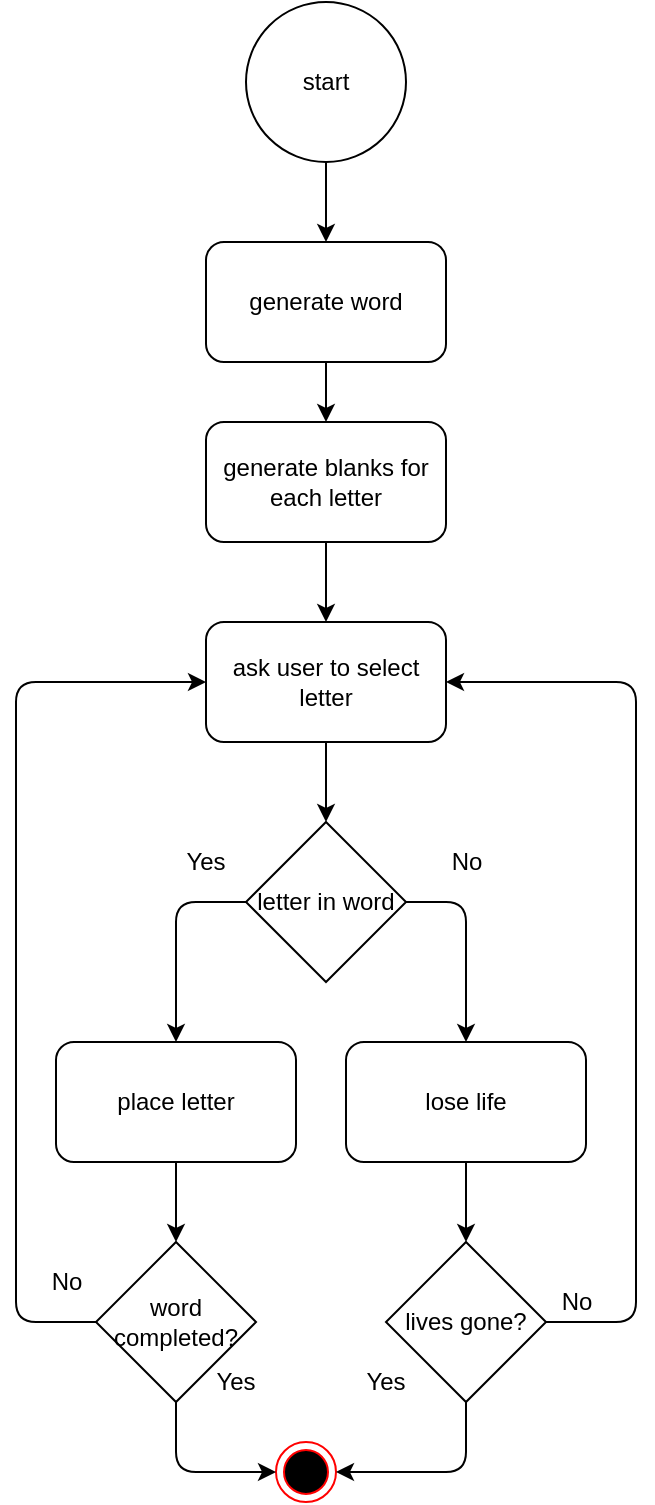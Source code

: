 <mxfile version="14.4.2" type="device"><diagram id="yyi2Gj-hj-pBT1MBX4he" name="Page-1"><mxGraphModel dx="1106" dy="997" grid="1" gridSize="10" guides="1" tooltips="1" connect="1" arrows="1" fold="1" page="1" pageScale="1" pageWidth="827" pageHeight="1169" math="0" shadow="0"><root><mxCell id="0"/><mxCell id="1" parent="0"/><mxCell id="v7MSmUKRmzzY5HO1YPPK-1" value="start" style="ellipse;whiteSpace=wrap;html=1;aspect=fixed;" vertex="1" parent="1"><mxGeometry x="225" y="100" width="80" height="80" as="geometry"/></mxCell><mxCell id="v7MSmUKRmzzY5HO1YPPK-2" value="" style="endArrow=classic;html=1;exitX=0.5;exitY=1;exitDx=0;exitDy=0;entryX=0.5;entryY=0;entryDx=0;entryDy=0;" edge="1" parent="1" source="v7MSmUKRmzzY5HO1YPPK-1" target="v7MSmUKRmzzY5HO1YPPK-26"><mxGeometry width="50" height="50" relative="1" as="geometry"><mxPoint x="530" y="550" as="sourcePoint"/><mxPoint x="270" y="200" as="targetPoint"/></mxGeometry></mxCell><mxCell id="v7MSmUKRmzzY5HO1YPPK-3" value="ask user to select letter" style="rounded=1;whiteSpace=wrap;html=1;" vertex="1" parent="1"><mxGeometry x="205" y="410" width="120" height="60" as="geometry"/></mxCell><mxCell id="v7MSmUKRmzzY5HO1YPPK-4" value="letter in word" style="rhombus;whiteSpace=wrap;html=1;" vertex="1" parent="1"><mxGeometry x="225" y="510" width="80" height="80" as="geometry"/></mxCell><mxCell id="v7MSmUKRmzzY5HO1YPPK-5" value="" style="ellipse;html=1;shape=endState;fillColor=#000000;strokeColor=#ff0000;" vertex="1" parent="1"><mxGeometry x="240" y="820" width="30" height="30" as="geometry"/></mxCell><mxCell id="v7MSmUKRmzzY5HO1YPPK-6" value="Yes" style="text;html=1;strokeColor=none;fillColor=none;align=center;verticalAlign=middle;whiteSpace=wrap;rounded=0;" vertex="1" parent="1"><mxGeometry x="185" y="520" width="40" height="20" as="geometry"/></mxCell><mxCell id="v7MSmUKRmzzY5HO1YPPK-7" value="No" style="text;html=1;align=center;verticalAlign=middle;resizable=0;points=[];autosize=1;" vertex="1" parent="1"><mxGeometry x="320" y="520" width="30" height="20" as="geometry"/></mxCell><mxCell id="v7MSmUKRmzzY5HO1YPPK-8" value="place letter" style="rounded=1;whiteSpace=wrap;html=1;" vertex="1" parent="1"><mxGeometry x="130" y="620" width="120" height="60" as="geometry"/></mxCell><mxCell id="v7MSmUKRmzzY5HO1YPPK-9" value="lose life" style="rounded=1;whiteSpace=wrap;html=1;" vertex="1" parent="1"><mxGeometry x="275" y="620" width="120" height="60" as="geometry"/></mxCell><mxCell id="v7MSmUKRmzzY5HO1YPPK-10" value="lives gone?" style="rhombus;whiteSpace=wrap;html=1;" vertex="1" parent="1"><mxGeometry x="295" y="720" width="80" height="80" as="geometry"/></mxCell><mxCell id="v7MSmUKRmzzY5HO1YPPK-11" value="" style="endArrow=classic;html=1;exitX=1;exitY=0.5;exitDx=0;exitDy=0;entryX=0.5;entryY=0;entryDx=0;entryDy=0;" edge="1" parent="1" source="v7MSmUKRmzzY5HO1YPPK-4" target="v7MSmUKRmzzY5HO1YPPK-9"><mxGeometry width="50" height="50" relative="1" as="geometry"><mxPoint x="385" y="610" as="sourcePoint"/><mxPoint x="435" y="560" as="targetPoint"/><Array as="points"><mxPoint x="335" y="550"/></Array></mxGeometry></mxCell><mxCell id="v7MSmUKRmzzY5HO1YPPK-12" value="" style="endArrow=classic;html=1;entryX=0;entryY=0.5;entryDx=0;entryDy=0;exitX=0;exitY=0.5;exitDx=0;exitDy=0;" edge="1" parent="1" source="v7MSmUKRmzzY5HO1YPPK-16" target="v7MSmUKRmzzY5HO1YPPK-3"><mxGeometry width="50" height="50" relative="1" as="geometry"><mxPoint x="50" y="470" as="sourcePoint"/><mxPoint x="125" y="440" as="targetPoint"/><Array as="points"><mxPoint x="110" y="760"/><mxPoint x="110" y="440"/></Array></mxGeometry></mxCell><mxCell id="v7MSmUKRmzzY5HO1YPPK-13" value="" style="endArrow=classic;html=1;exitX=0.5;exitY=1;exitDx=0;exitDy=0;entryX=0.5;entryY=0;entryDx=0;entryDy=0;" edge="1" parent="1" source="v7MSmUKRmzzY5HO1YPPK-9" target="v7MSmUKRmzzY5HO1YPPK-10"><mxGeometry width="50" height="50" relative="1" as="geometry"><mxPoint x="355" y="500" as="sourcePoint"/><mxPoint x="500" y="610" as="targetPoint"/></mxGeometry></mxCell><mxCell id="v7MSmUKRmzzY5HO1YPPK-14" value="" style="endArrow=classic;html=1;entryX=1;entryY=0.5;entryDx=0;entryDy=0;exitX=1;exitY=0.5;exitDx=0;exitDy=0;" edge="1" parent="1" source="v7MSmUKRmzzY5HO1YPPK-10" target="v7MSmUKRmzzY5HO1YPPK-3"><mxGeometry width="50" height="50" relative="1" as="geometry"><mxPoint x="680" y="440" as="sourcePoint"/><mxPoint x="405" y="310" as="targetPoint"/><Array as="points"><mxPoint x="420" y="760"/><mxPoint x="420" y="440"/></Array></mxGeometry></mxCell><mxCell id="v7MSmUKRmzzY5HO1YPPK-15" value="" style="endArrow=classic;html=1;exitX=0;exitY=0.5;exitDx=0;exitDy=0;entryX=0.5;entryY=0;entryDx=0;entryDy=0;" edge="1" parent="1" source="v7MSmUKRmzzY5HO1YPPK-4" target="v7MSmUKRmzzY5HO1YPPK-8"><mxGeometry width="50" height="50" relative="1" as="geometry"><mxPoint x="175" y="620" as="sourcePoint"/><mxPoint x="225" y="570" as="targetPoint"/><Array as="points"><mxPoint x="190" y="550"/></Array></mxGeometry></mxCell><mxCell id="v7MSmUKRmzzY5HO1YPPK-16" value="word completed?" style="rhombus;whiteSpace=wrap;html=1;" vertex="1" parent="1"><mxGeometry x="150" y="720" width="80" height="80" as="geometry"/></mxCell><mxCell id="v7MSmUKRmzzY5HO1YPPK-17" value="" style="endArrow=classic;html=1;exitX=0.5;exitY=1;exitDx=0;exitDy=0;entryX=0.5;entryY=0;entryDx=0;entryDy=0;" edge="1" parent="1" source="v7MSmUKRmzzY5HO1YPPK-8" target="v7MSmUKRmzzY5HO1YPPK-16"><mxGeometry width="50" height="50" relative="1" as="geometry"><mxPoint x="385" y="600" as="sourcePoint"/><mxPoint x="125" y="610" as="targetPoint"/></mxGeometry></mxCell><mxCell id="v7MSmUKRmzzY5HO1YPPK-18" value="Yes" style="text;html=1;strokeColor=none;fillColor=none;align=center;verticalAlign=middle;whiteSpace=wrap;rounded=0;" vertex="1" parent="1"><mxGeometry x="200" y="780" width="40" height="20" as="geometry"/></mxCell><mxCell id="v7MSmUKRmzzY5HO1YPPK-19" value="No" style="text;html=1;align=center;verticalAlign=middle;resizable=0;points=[];autosize=1;" vertex="1" parent="1"><mxGeometry x="375" y="740" width="30" height="20" as="geometry"/></mxCell><mxCell id="v7MSmUKRmzzY5HO1YPPK-20" value="No" style="text;html=1;align=center;verticalAlign=middle;resizable=0;points=[];autosize=1;" vertex="1" parent="1"><mxGeometry x="120" y="730" width="30" height="20" as="geometry"/></mxCell><mxCell id="v7MSmUKRmzzY5HO1YPPK-22" value="" style="endArrow=classic;html=1;exitX=0.5;exitY=1;exitDx=0;exitDy=0;entryX=0;entryY=0.5;entryDx=0;entryDy=0;" edge="1" parent="1" source="v7MSmUKRmzzY5HO1YPPK-16" target="v7MSmUKRmzzY5HO1YPPK-5"><mxGeometry width="50" height="50" relative="1" as="geometry"><mxPoint x="50" y="830" as="sourcePoint"/><mxPoint x="220" y="820" as="targetPoint"/><Array as="points"><mxPoint x="190" y="835"/></Array></mxGeometry></mxCell><mxCell id="v7MSmUKRmzzY5HO1YPPK-23" value="" style="endArrow=classic;html=1;exitX=0.5;exitY=1;exitDx=0;exitDy=0;entryX=1;entryY=0.5;entryDx=0;entryDy=0;" edge="1" parent="1" source="v7MSmUKRmzzY5HO1YPPK-10" target="v7MSmUKRmzzY5HO1YPPK-5"><mxGeometry width="50" height="50" relative="1" as="geometry"><mxPoint x="480" y="340" as="sourcePoint"/><mxPoint x="530" y="290" as="targetPoint"/><Array as="points"><mxPoint x="335" y="835"/></Array></mxGeometry></mxCell><mxCell id="v7MSmUKRmzzY5HO1YPPK-24" value="Yes" style="text;html=1;strokeColor=none;fillColor=none;align=center;verticalAlign=middle;whiteSpace=wrap;rounded=0;" vertex="1" parent="1"><mxGeometry x="275" y="780" width="40" height="20" as="geometry"/></mxCell><mxCell id="v7MSmUKRmzzY5HO1YPPK-25" value="" style="endArrow=classic;html=1;exitX=0.5;exitY=1;exitDx=0;exitDy=0;entryX=0.5;entryY=0;entryDx=0;entryDy=0;" edge="1" parent="1" source="v7MSmUKRmzzY5HO1YPPK-3" target="v7MSmUKRmzzY5HO1YPPK-4"><mxGeometry width="50" height="50" relative="1" as="geometry"><mxPoint x="275" y="660" as="sourcePoint"/><mxPoint x="325" y="610" as="targetPoint"/></mxGeometry></mxCell><mxCell id="v7MSmUKRmzzY5HO1YPPK-26" value="generate word" style="rounded=1;whiteSpace=wrap;html=1;" vertex="1" parent="1"><mxGeometry x="205" y="220" width="120" height="60" as="geometry"/></mxCell><mxCell id="v7MSmUKRmzzY5HO1YPPK-27" value="generate blanks for each letter" style="rounded=1;whiteSpace=wrap;html=1;" vertex="1" parent="1"><mxGeometry x="205" y="310" width="120" height="60" as="geometry"/></mxCell><mxCell id="v7MSmUKRmzzY5HO1YPPK-28" value="" style="endArrow=classic;html=1;exitX=0.5;exitY=1;exitDx=0;exitDy=0;entryX=0.5;entryY=0;entryDx=0;entryDy=0;" edge="1" parent="1" source="v7MSmUKRmzzY5HO1YPPK-26" target="v7MSmUKRmzzY5HO1YPPK-27"><mxGeometry width="50" height="50" relative="1" as="geometry"><mxPoint x="380" y="330" as="sourcePoint"/><mxPoint x="430" y="280" as="targetPoint"/></mxGeometry></mxCell><mxCell id="v7MSmUKRmzzY5HO1YPPK-29" value="" style="endArrow=classic;html=1;exitX=0.5;exitY=1;exitDx=0;exitDy=0;entryX=0.5;entryY=0;entryDx=0;entryDy=0;" edge="1" parent="1" source="v7MSmUKRmzzY5HO1YPPK-27" target="v7MSmUKRmzzY5HO1YPPK-3"><mxGeometry width="50" height="50" relative="1" as="geometry"><mxPoint x="350" y="330" as="sourcePoint"/><mxPoint x="400" y="280" as="targetPoint"/></mxGeometry></mxCell></root></mxGraphModel></diagram></mxfile>